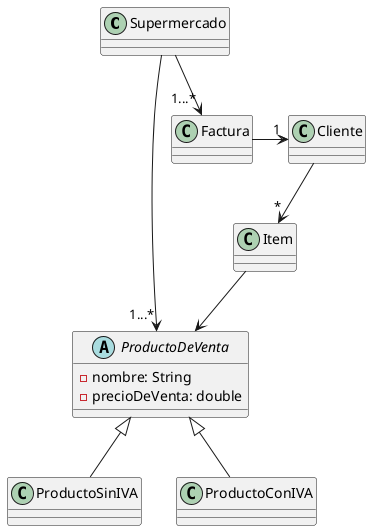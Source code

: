 @startuml
'https://plantuml.com/class-diagram

class Supermercado {
}

class Cliente {
}

Supermercado --> "1...*" Factura

Supermercado --> "1...*" ProductoDeVenta

ProductoSinIVA --u|> ProductoDeVenta
ProductoConIVA --u|> ProductoDeVenta

Item --> ProductoDeVenta
Factura -> "1" Cliente
Cliente --> "*" Item



abstract class ProductoDeVenta{
    - nombre: String
    - precioDeVenta: double

}


@enduml